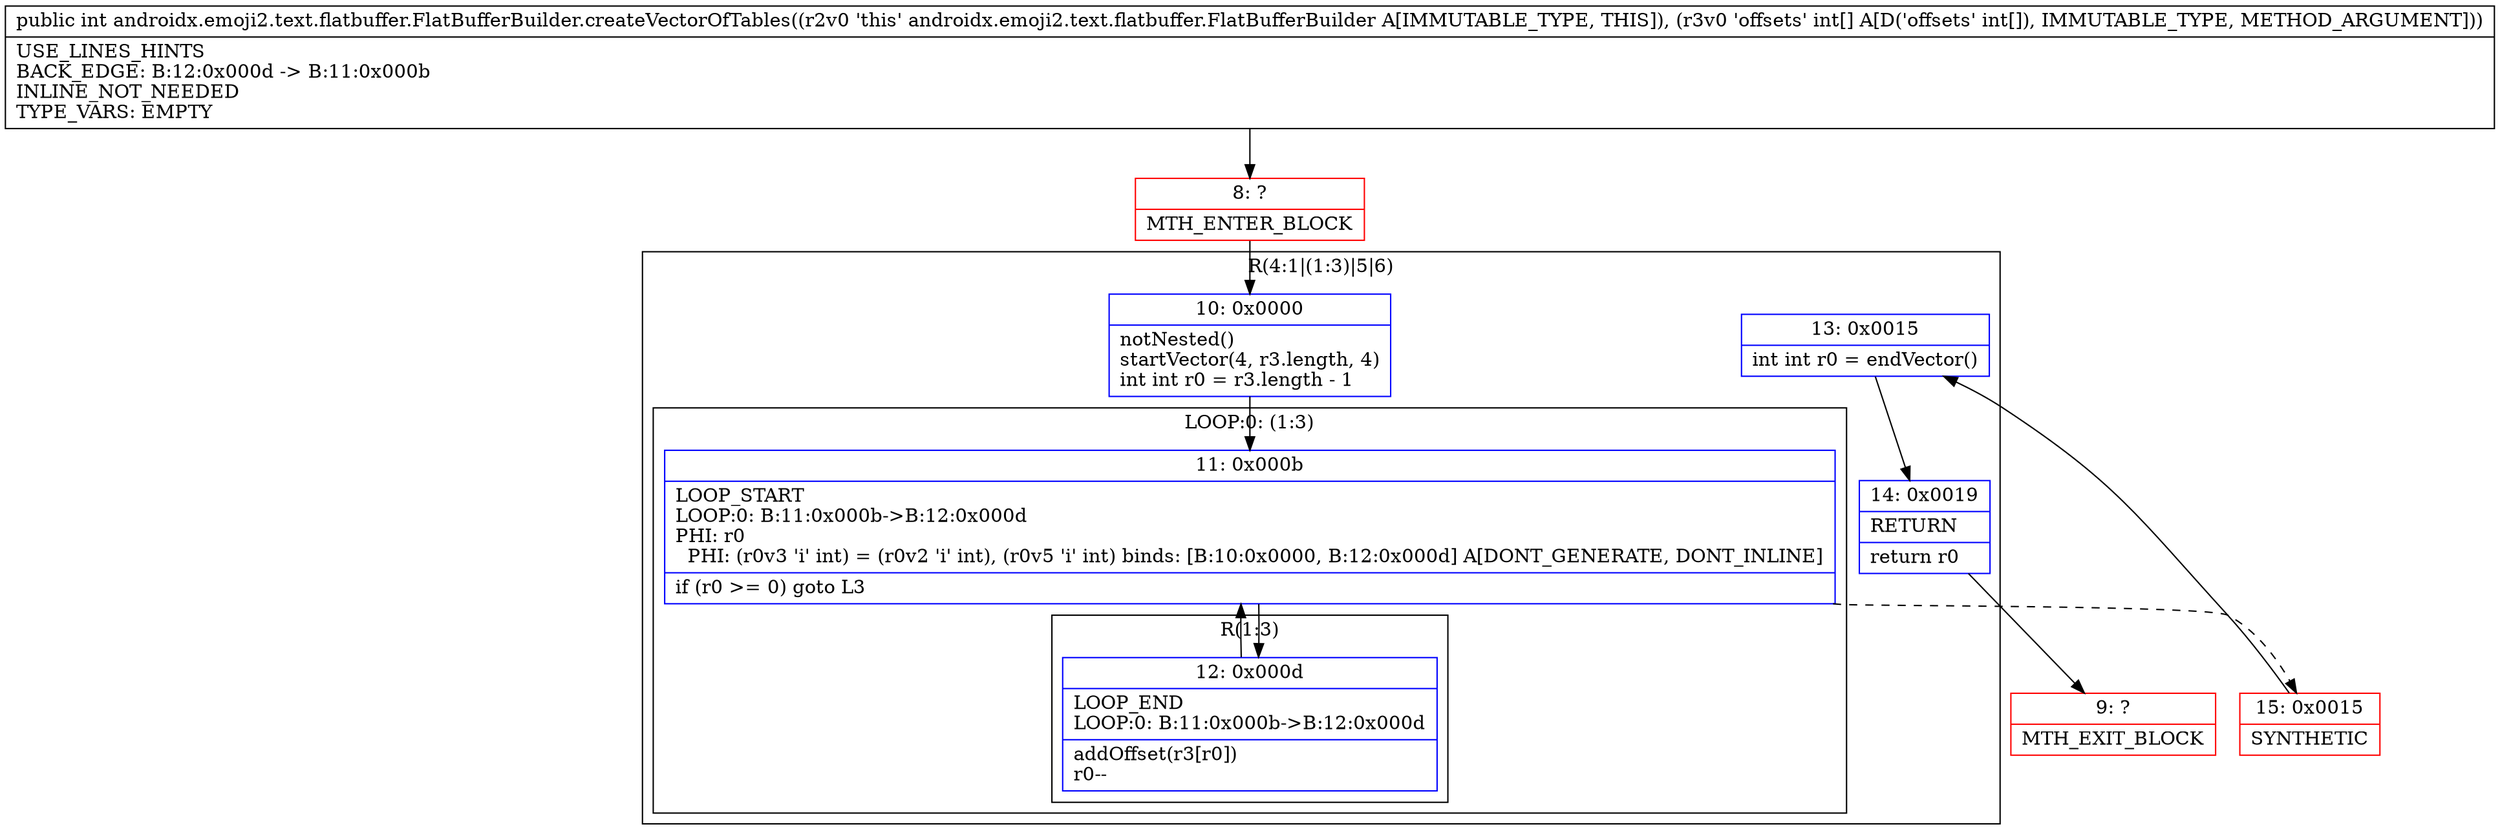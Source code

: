 digraph "CFG forandroidx.emoji2.text.flatbuffer.FlatBufferBuilder.createVectorOfTables([I)I" {
subgraph cluster_Region_697850811 {
label = "R(4:1|(1:3)|5|6)";
node [shape=record,color=blue];
Node_10 [shape=record,label="{10\:\ 0x0000|notNested()\lstartVector(4, r3.length, 4)\lint int r0 = r3.length \- 1\l}"];
subgraph cluster_LoopRegion_865671437 {
label = "LOOP:0: (1:3)";
node [shape=record,color=blue];
Node_11 [shape=record,label="{11\:\ 0x000b|LOOP_START\lLOOP:0: B:11:0x000b\-\>B:12:0x000d\lPHI: r0 \l  PHI: (r0v3 'i' int) = (r0v2 'i' int), (r0v5 'i' int) binds: [B:10:0x0000, B:12:0x000d] A[DONT_GENERATE, DONT_INLINE]\l|if (r0 \>= 0) goto L3\l}"];
subgraph cluster_Region_2026203397 {
label = "R(1:3)";
node [shape=record,color=blue];
Node_12 [shape=record,label="{12\:\ 0x000d|LOOP_END\lLOOP:0: B:11:0x000b\-\>B:12:0x000d\l|addOffset(r3[r0])\lr0\-\-\l}"];
}
}
Node_13 [shape=record,label="{13\:\ 0x0015|int int r0 = endVector()\l}"];
Node_14 [shape=record,label="{14\:\ 0x0019|RETURN\l|return r0\l}"];
}
Node_8 [shape=record,color=red,label="{8\:\ ?|MTH_ENTER_BLOCK\l}"];
Node_15 [shape=record,color=red,label="{15\:\ 0x0015|SYNTHETIC\l}"];
Node_9 [shape=record,color=red,label="{9\:\ ?|MTH_EXIT_BLOCK\l}"];
MethodNode[shape=record,label="{public int androidx.emoji2.text.flatbuffer.FlatBufferBuilder.createVectorOfTables((r2v0 'this' androidx.emoji2.text.flatbuffer.FlatBufferBuilder A[IMMUTABLE_TYPE, THIS]), (r3v0 'offsets' int[] A[D('offsets' int[]), IMMUTABLE_TYPE, METHOD_ARGUMENT]))  | USE_LINES_HINTS\lBACK_EDGE: B:12:0x000d \-\> B:11:0x000b\lINLINE_NOT_NEEDED\lTYPE_VARS: EMPTY\l}"];
MethodNode -> Node_8;Node_10 -> Node_11;
Node_11 -> Node_12;
Node_11 -> Node_15[style=dashed];
Node_12 -> Node_11;
Node_13 -> Node_14;
Node_14 -> Node_9;
Node_8 -> Node_10;
Node_15 -> Node_13;
}

